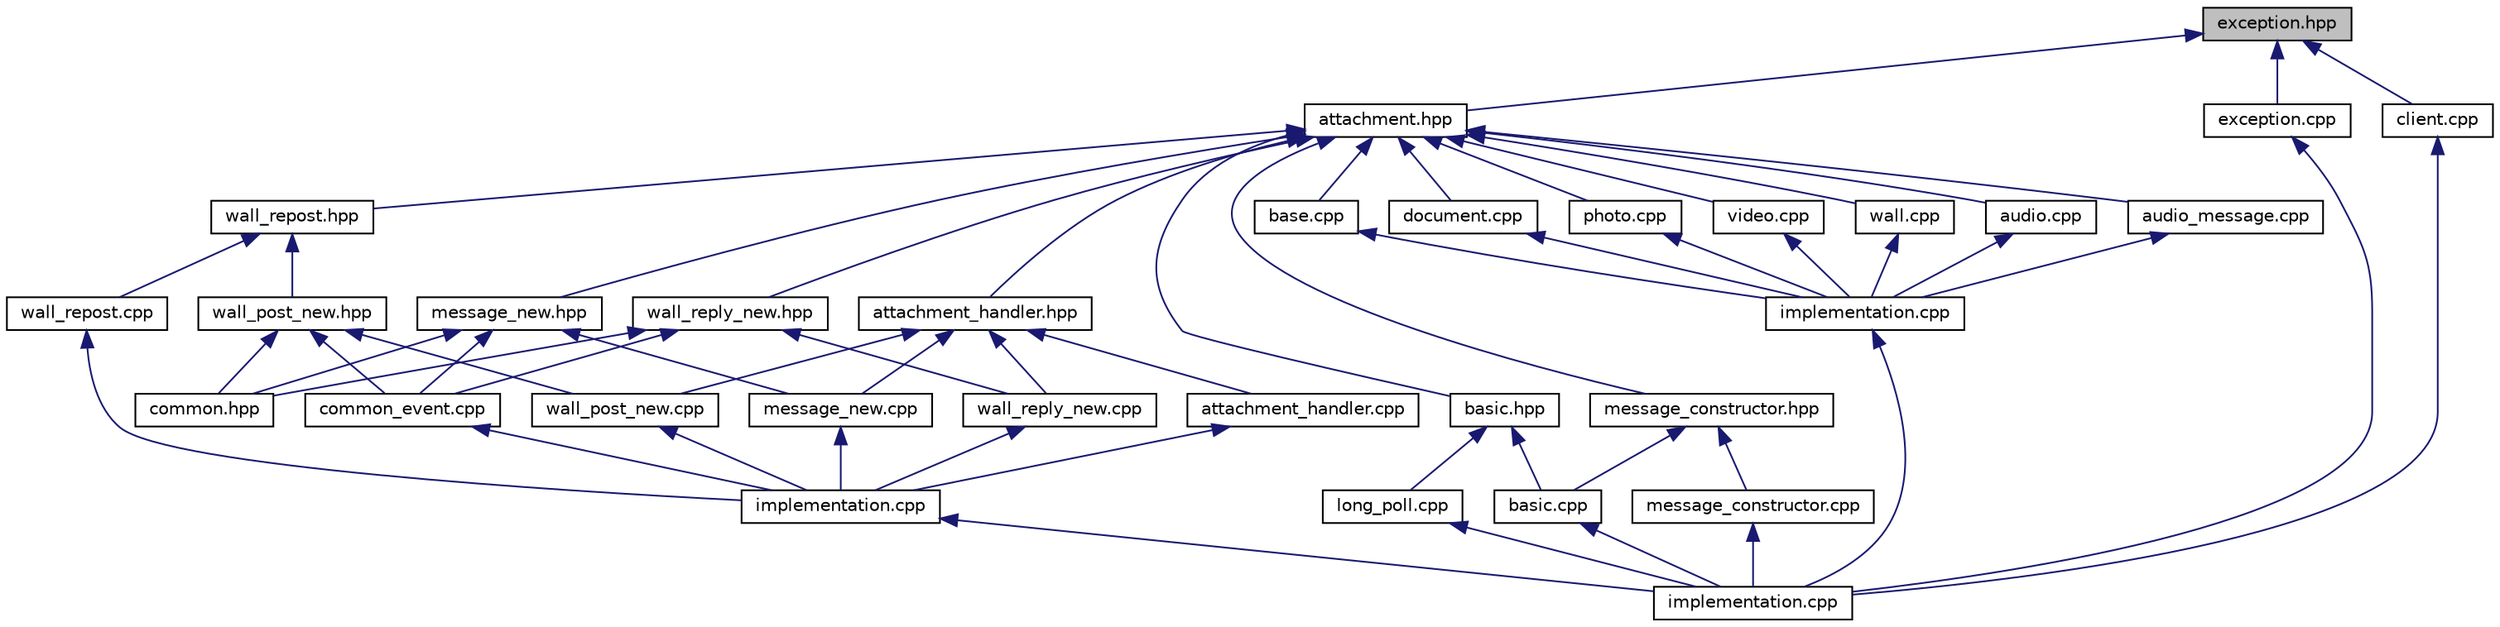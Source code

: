 digraph "exception.hpp"
{
 // LATEX_PDF_SIZE
  edge [fontname="Helvetica",fontsize="10",labelfontname="Helvetica",labelfontsize="10"];
  node [fontname="Helvetica",fontsize="10",shape=record];
  Node1 [label="exception.hpp",height=0.2,width=0.4,color="black", fillcolor="grey75", style="filled", fontcolor="black",tooltip=" "];
  Node1 -> Node2 [dir="back",color="midnightblue",fontsize="10",style="solid",fontname="Helvetica"];
  Node2 [label="attachment.hpp",height=0.2,width=0.4,color="black", fillcolor="white", style="filled",URL="$attachment_8hpp.html",tooltip=" "];
  Node2 -> Node3 [dir="back",color="midnightblue",fontsize="10",style="solid",fontname="Helvetica"];
  Node3 [label="attachment_handler.hpp",height=0.2,width=0.4,color="black", fillcolor="white", style="filled",URL="$attachment__handler_8hpp.html",tooltip=" "];
  Node3 -> Node4 [dir="back",color="midnightblue",fontsize="10",style="solid",fontname="Helvetica"];
  Node4 [label="attachment_handler.cpp",height=0.2,width=0.4,color="black", fillcolor="white", style="filled",URL="$attachment__handler_8cpp.html",tooltip=" "];
  Node4 -> Node5 [dir="back",color="midnightblue",fontsize="10",style="solid",fontname="Helvetica"];
  Node5 [label="implementation.cpp",height=0.2,width=0.4,color="black", fillcolor="white", style="filled",URL="$vk_2src_2events_2implementation_8cpp.html",tooltip=" "];
  Node5 -> Node6 [dir="back",color="midnightblue",fontsize="10",style="solid",fontname="Helvetica"];
  Node6 [label="implementation.cpp",height=0.2,width=0.4,color="black", fillcolor="white", style="filled",URL="$vk_2src_2implementation_8cpp.html",tooltip=" "];
  Node3 -> Node7 [dir="back",color="midnightblue",fontsize="10",style="solid",fontname="Helvetica"];
  Node7 [label="message_new.cpp",height=0.2,width=0.4,color="black", fillcolor="white", style="filled",URL="$message__new_8cpp.html",tooltip=" "];
  Node7 -> Node5 [dir="back",color="midnightblue",fontsize="10",style="solid",fontname="Helvetica"];
  Node3 -> Node8 [dir="back",color="midnightblue",fontsize="10",style="solid",fontname="Helvetica"];
  Node8 [label="wall_post_new.cpp",height=0.2,width=0.4,color="black", fillcolor="white", style="filled",URL="$wall__post__new_8cpp.html",tooltip=" "];
  Node8 -> Node5 [dir="back",color="midnightblue",fontsize="10",style="solid",fontname="Helvetica"];
  Node3 -> Node9 [dir="back",color="midnightblue",fontsize="10",style="solid",fontname="Helvetica"];
  Node9 [label="wall_reply_new.cpp",height=0.2,width=0.4,color="black", fillcolor="white", style="filled",URL="$wall__reply__new_8cpp.html",tooltip=" "];
  Node9 -> Node5 [dir="back",color="midnightblue",fontsize="10",style="solid",fontname="Helvetica"];
  Node2 -> Node10 [dir="back",color="midnightblue",fontsize="10",style="solid",fontname="Helvetica"];
  Node10 [label="message_new.hpp",height=0.2,width=0.4,color="black", fillcolor="white", style="filled",URL="$message__new_8hpp.html",tooltip=" "];
  Node10 -> Node11 [dir="back",color="midnightblue",fontsize="10",style="solid",fontname="Helvetica"];
  Node11 [label="common.hpp",height=0.2,width=0.4,color="black", fillcolor="white", style="filled",URL="$common_8hpp.html",tooltip=" "];
  Node10 -> Node12 [dir="back",color="midnightblue",fontsize="10",style="solid",fontname="Helvetica"];
  Node12 [label="common_event.cpp",height=0.2,width=0.4,color="black", fillcolor="white", style="filled",URL="$common__event_8cpp.html",tooltip=" "];
  Node12 -> Node5 [dir="back",color="midnightblue",fontsize="10",style="solid",fontname="Helvetica"];
  Node10 -> Node7 [dir="back",color="midnightblue",fontsize="10",style="solid",fontname="Helvetica"];
  Node2 -> Node13 [dir="back",color="midnightblue",fontsize="10",style="solid",fontname="Helvetica"];
  Node13 [label="wall_reply_new.hpp",height=0.2,width=0.4,color="black", fillcolor="white", style="filled",URL="$wall__reply__new_8hpp.html",tooltip=" "];
  Node13 -> Node11 [dir="back",color="midnightblue",fontsize="10",style="solid",fontname="Helvetica"];
  Node13 -> Node12 [dir="back",color="midnightblue",fontsize="10",style="solid",fontname="Helvetica"];
  Node13 -> Node9 [dir="back",color="midnightblue",fontsize="10",style="solid",fontname="Helvetica"];
  Node2 -> Node14 [dir="back",color="midnightblue",fontsize="10",style="solid",fontname="Helvetica"];
  Node14 [label="wall_repost.hpp",height=0.2,width=0.4,color="black", fillcolor="white", style="filled",URL="$wall__repost_8hpp.html",tooltip=" "];
  Node14 -> Node15 [dir="back",color="midnightblue",fontsize="10",style="solid",fontname="Helvetica"];
  Node15 [label="wall_post_new.hpp",height=0.2,width=0.4,color="black", fillcolor="white", style="filled",URL="$wall__post__new_8hpp.html",tooltip=" "];
  Node15 -> Node11 [dir="back",color="midnightblue",fontsize="10",style="solid",fontname="Helvetica"];
  Node15 -> Node12 [dir="back",color="midnightblue",fontsize="10",style="solid",fontname="Helvetica"];
  Node15 -> Node8 [dir="back",color="midnightblue",fontsize="10",style="solid",fontname="Helvetica"];
  Node14 -> Node16 [dir="back",color="midnightblue",fontsize="10",style="solid",fontname="Helvetica"];
  Node16 [label="wall_repost.cpp",height=0.2,width=0.4,color="black", fillcolor="white", style="filled",URL="$wall__repost_8cpp.html",tooltip=" "];
  Node16 -> Node5 [dir="back",color="midnightblue",fontsize="10",style="solid",fontname="Helvetica"];
  Node2 -> Node17 [dir="back",color="midnightblue",fontsize="10",style="solid",fontname="Helvetica"];
  Node17 [label="basic.hpp",height=0.2,width=0.4,color="black", fillcolor="white", style="filled",URL="$basic_8hpp.html",tooltip=" "];
  Node17 -> Node18 [dir="back",color="midnightblue",fontsize="10",style="solid",fontname="Helvetica"];
  Node18 [label="long_poll.cpp",height=0.2,width=0.4,color="black", fillcolor="white", style="filled",URL="$long__poll_8cpp.html",tooltip=" "];
  Node18 -> Node6 [dir="back",color="midnightblue",fontsize="10",style="solid",fontname="Helvetica"];
  Node17 -> Node19 [dir="back",color="midnightblue",fontsize="10",style="solid",fontname="Helvetica"];
  Node19 [label="basic.cpp",height=0.2,width=0.4,color="black", fillcolor="white", style="filled",URL="$basic_8cpp.html",tooltip=" "];
  Node19 -> Node6 [dir="back",color="midnightblue",fontsize="10",style="solid",fontname="Helvetica"];
  Node2 -> Node20 [dir="back",color="midnightblue",fontsize="10",style="solid",fontname="Helvetica"];
  Node20 [label="message_constructor.hpp",height=0.2,width=0.4,color="black", fillcolor="white", style="filled",URL="$message__constructor_8hpp.html",tooltip=" "];
  Node20 -> Node19 [dir="back",color="midnightblue",fontsize="10",style="solid",fontname="Helvetica"];
  Node20 -> Node21 [dir="back",color="midnightblue",fontsize="10",style="solid",fontname="Helvetica"];
  Node21 [label="message_constructor.cpp",height=0.2,width=0.4,color="black", fillcolor="white", style="filled",URL="$message__constructor_8cpp.html",tooltip=" "];
  Node21 -> Node6 [dir="back",color="midnightblue",fontsize="10",style="solid",fontname="Helvetica"];
  Node2 -> Node22 [dir="back",color="midnightblue",fontsize="10",style="solid",fontname="Helvetica"];
  Node22 [label="audio.cpp",height=0.2,width=0.4,color="black", fillcolor="white", style="filled",URL="$audio_8cpp.html",tooltip=" "];
  Node22 -> Node23 [dir="back",color="midnightblue",fontsize="10",style="solid",fontname="Helvetica"];
  Node23 [label="implementation.cpp",height=0.2,width=0.4,color="black", fillcolor="white", style="filled",URL="$vk_2src_2attachment_2implementation_8cpp.html",tooltip=" "];
  Node23 -> Node6 [dir="back",color="midnightblue",fontsize="10",style="solid",fontname="Helvetica"];
  Node2 -> Node24 [dir="back",color="midnightblue",fontsize="10",style="solid",fontname="Helvetica"];
  Node24 [label="audio_message.cpp",height=0.2,width=0.4,color="black", fillcolor="white", style="filled",URL="$audio__message_8cpp.html",tooltip=" "];
  Node24 -> Node23 [dir="back",color="midnightblue",fontsize="10",style="solid",fontname="Helvetica"];
  Node2 -> Node25 [dir="back",color="midnightblue",fontsize="10",style="solid",fontname="Helvetica"];
  Node25 [label="base.cpp",height=0.2,width=0.4,color="black", fillcolor="white", style="filled",URL="$base_8cpp.html",tooltip=" "];
  Node25 -> Node23 [dir="back",color="midnightblue",fontsize="10",style="solid",fontname="Helvetica"];
  Node2 -> Node26 [dir="back",color="midnightblue",fontsize="10",style="solid",fontname="Helvetica"];
  Node26 [label="document.cpp",height=0.2,width=0.4,color="black", fillcolor="white", style="filled",URL="$document_8cpp.html",tooltip=" "];
  Node26 -> Node23 [dir="back",color="midnightblue",fontsize="10",style="solid",fontname="Helvetica"];
  Node2 -> Node27 [dir="back",color="midnightblue",fontsize="10",style="solid",fontname="Helvetica"];
  Node27 [label="photo.cpp",height=0.2,width=0.4,color="black", fillcolor="white", style="filled",URL="$photo_8cpp.html",tooltip=" "];
  Node27 -> Node23 [dir="back",color="midnightblue",fontsize="10",style="solid",fontname="Helvetica"];
  Node2 -> Node28 [dir="back",color="midnightblue",fontsize="10",style="solid",fontname="Helvetica"];
  Node28 [label="video.cpp",height=0.2,width=0.4,color="black", fillcolor="white", style="filled",URL="$video_8cpp.html",tooltip=" "];
  Node28 -> Node23 [dir="back",color="midnightblue",fontsize="10",style="solid",fontname="Helvetica"];
  Node2 -> Node29 [dir="back",color="midnightblue",fontsize="10",style="solid",fontname="Helvetica"];
  Node29 [label="wall.cpp",height=0.2,width=0.4,color="black", fillcolor="white", style="filled",URL="$wall_8cpp.html",tooltip=" "];
  Node29 -> Node23 [dir="back",color="midnightblue",fontsize="10",style="solid",fontname="Helvetica"];
  Node1 -> Node30 [dir="back",color="midnightblue",fontsize="10",style="solid",fontname="Helvetica"];
  Node30 [label="exception.cpp",height=0.2,width=0.4,color="black", fillcolor="white", style="filled",URL="$exception_8cpp.html",tooltip=" "];
  Node30 -> Node6 [dir="back",color="midnightblue",fontsize="10",style="solid",fontname="Helvetica"];
  Node1 -> Node31 [dir="back",color="midnightblue",fontsize="10",style="solid",fontname="Helvetica"];
  Node31 [label="client.cpp",height=0.2,width=0.4,color="black", fillcolor="white", style="filled",URL="$client_8cpp.html",tooltip=" "];
  Node31 -> Node6 [dir="back",color="midnightblue",fontsize="10",style="solid",fontname="Helvetica"];
}
